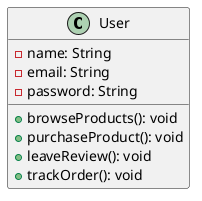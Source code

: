 @startuml
class User {
  - name: String
  - email: String
  - password: String
  + browseProducts(): void
  + purchaseProduct(): void
  + leaveReview(): void
  + trackOrder(): void
}
@enduml